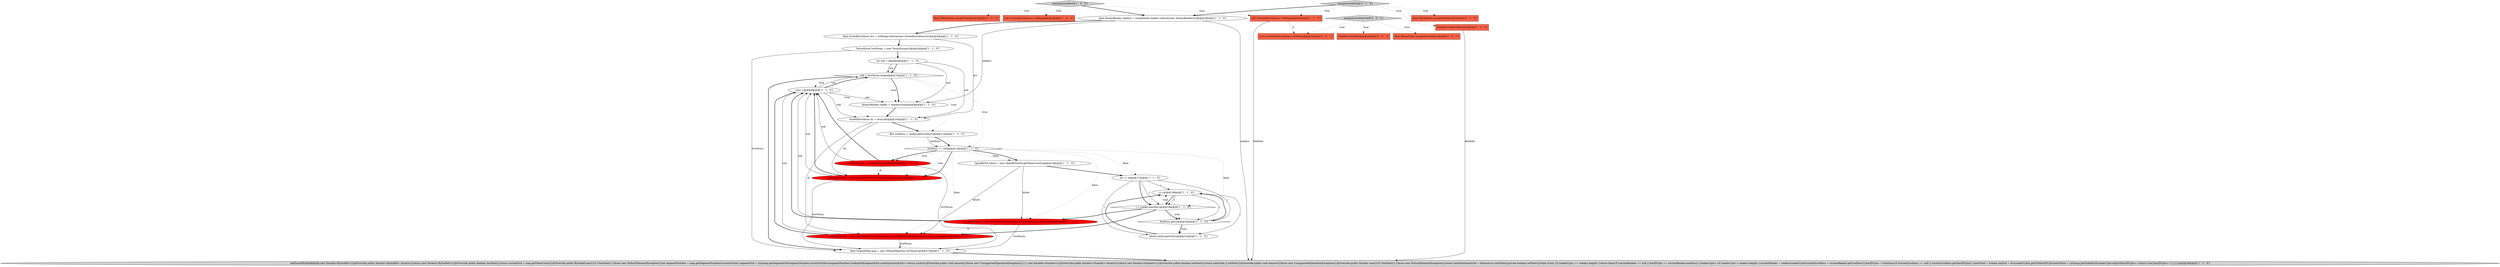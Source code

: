 digraph {
16 [style = filled, label = "sub < liveTerms.length@@@7@@@['1', '1', '0']", fillcolor = white, shape = diamond image = "AAA0AAABBB1BBB"];
4 [style = filled, label = "int i = 0@@@17@@@['1', '1', '0']", fillcolor = white, shape = ellipse image = "AAA0AAABBB1BBB"];
5 [style = filled, label = "i++@@@19@@@['1', '1', '0']", fillcolor = white, shape = ellipse image = "AAA0AAABBB1BBB"];
30 [style = filled, label = "final MergeState mergeState@@@2@@@['0', '0', '1']", fillcolor = tomato, shape = box image = "AAA0AAABBB3BBB"];
12 [style = filled, label = "sub++@@@8@@@['1', '1', '0']", fillcolor = white, shape = ellipse image = "AAA0AAABBB1BBB"];
13 [style = filled, label = "OpenBitSet bitset = new OpenBitSet(dv.getValueCount())@@@16@@@['1', '1', '0']", fillcolor = white, shape = ellipse image = "AAA0AAABBB1BBB"];
9 [style = filled, label = "AtomicReader reader = readers(sub(@@@9@@@['1', '1', '0']", fillcolor = white, shape = ellipse image = "AAA0AAABBB1BBB"];
17 [style = filled, label = "liveTerms(sub( = new BitsFilteredTermsEnum(dv.termsEnum(),bitset)@@@24@@@['1', '0', '0']", fillcolor = red, shape = ellipse image = "AAA1AAABBB1BBB"];
2 [style = filled, label = "bitset.set(dv.getOrd(i))@@@21@@@['1', '1', '0']", fillcolor = white, shape = ellipse image = "AAA0AAABBB1BBB"];
10 [style = filled, label = "i < reader.maxDoc()@@@18@@@['1', '1', '0']", fillcolor = white, shape = diamond image = "AAA0AAABBB1BBB"];
21 [style = filled, label = "TermsEnum liveTerms = new TermsEnum((((@@@5@@@['1', '1', '0']", fillcolor = white, shape = ellipse image = "AAA0AAABBB1BBB"];
18 [style = filled, label = "liveTerms(sub( = dv.termsEnum()@@@13@@@['1', '0', '0']", fillcolor = red, shape = ellipse image = "AAA1AAABBB1BBB"];
20 [style = filled, label = "liveDocs == null@@@12@@@['1', '1', '0']", fillcolor = white, shape = diamond image = "AAA0AAABBB1BBB"];
22 [style = filled, label = "addSortedField(fieldInfo,new Iterable<BytesRef>(){@Override public Iterator<BytesRef> iterator(){return new Iterator<BytesRef>(){@Override public boolean hasNext(){return currentOrd < map.getValueCount()}@Override public BytesRef next(){if (!hasNext()) {throw new NoSuchElementException()}int segmentNumber = map.getSegmentNumber(currentOrd)int segmentOrd = (int)map.getSegmentOrd(segmentNumber,currentOrd)dvs(segmentNumber(.lookupOrd(segmentOrd,scratch)currentOrd++return scratch}@Override public void remove(){throw new UnsupportedOperationException()}}}},new Iterable<Number>(){@Override public Iterator<Number> iterator(){return new Iterator<Number>(){@Override public boolean hasNext(){return nextIsSet || setNext()}@Override public void remove(){throw new UnsupportedOperationException()}@Override public Number next(){if (!hasNext()) {throw new NoSuchElementException()}assert nextIsSetnextIsSet = falsereturn nextValue}private boolean setNext(){while (true) {if (readerUpto == readers.length) {return false}if (currentReader == null || docIDUpto == currentReader.maxDoc()) {readerUpto++if (readerUpto < readers.length) {currentReader = readers(readerUpto(currentLiveDocs = currentReader.getLiveDocs()}docIDUpto = 0continue}if (currentLiveDocs == null || currentLiveDocs.get(docIDUpto)) {nextIsSet = trueint segOrd = dvs(readerUpto(.getOrd(docIDUpto)nextValue = (int)map.getGlobalOrd(readerUpto,segOrd)docIDUpto++return true}docIDUpto++}}}}})@@@28@@@['1', '1', '0']", fillcolor = lightgray, shape = ellipse image = "AAA0AAABBB1BBB"];
11 [style = filled, label = "mergeSortedField['1', '0', '0']", fillcolor = lightgray, shape = diamond image = "AAA0AAABBB1BBB"];
8 [style = filled, label = "int sub = 0@@@6@@@['1', '1', '0']", fillcolor = white, shape = ellipse image = "AAA0AAABBB1BBB"];
7 [style = filled, label = "List<SortedDocValues> toMerge@@@2@@@['1', '0', '0']", fillcolor = tomato, shape = box image = "AAA0AAABBB1BBB"];
3 [style = filled, label = "SortedDocValues dv = dvs(sub(@@@10@@@['1', '1', '0']", fillcolor = white, shape = ellipse image = "AAA0AAABBB1BBB"];
29 [style = filled, label = "FieldInfo fieldInfo@@@2@@@['0', '0', '1']", fillcolor = tomato, shape = box image = "AAA0AAABBB3BBB"];
31 [style = filled, label = "List<SortedSetDocValues> toMerge@@@2@@@['0', '0', '1']", fillcolor = tomato, shape = box image = "AAA0AAABBB3BBB"];
19 [style = filled, label = "final AtomicReader readers = mergeState.readers.toArray(new AtomicReader(((()@@@3@@@['1', '1', '0']", fillcolor = white, shape = ellipse image = "AAA0AAABBB1BBB"];
27 [style = filled, label = "mergeSortedField['0', '1', '0']", fillcolor = lightgray, shape = diamond image = "AAA0AAABBB2BBB"];
23 [style = filled, label = "List<SortedDocValues> toMerge@@@2@@@['1', '1', '0']", fillcolor = tomato, shape = box image = "AAA0AAABBB1BBB"];
24 [style = filled, label = "FieldInfo fieldInfo@@@2@@@['0', '1', '0']", fillcolor = tomato, shape = box image = "AAA0AAABBB2BBB"];
14 [style = filled, label = "final SortedDocValues dvs = toMerge.toArray(new SortedDocValues(((()@@@4@@@['1', '1', '0']", fillcolor = white, shape = ellipse image = "AAA0AAABBB1BBB"];
28 [style = filled, label = "liveTerms(sub( = new SortedDocValuesTermsEnum(dv)@@@13@@@['0', '1', '0']", fillcolor = red, shape = ellipse image = "AAA1AAABBB2BBB"];
6 [style = filled, label = "final OrdinalMap map = new OrdinalMap(this,liveTerms)@@@27@@@['1', '1', '0']", fillcolor = white, shape = ellipse image = "AAA0AAABBB1BBB"];
26 [style = filled, label = "final MergeState mergeState@@@2@@@['0', '1', '0']", fillcolor = tomato, shape = box image = "AAA0AAABBB2BBB"];
25 [style = filled, label = "liveTerms(sub( = new BitsFilteredTermsEnum(new SortedDocValuesTermsEnum(dv),bitset)@@@24@@@['0', '1', '0']", fillcolor = red, shape = ellipse image = "AAA1AAABBB2BBB"];
15 [style = filled, label = "Bits liveDocs = reader.getLiveDocs()@@@11@@@['1', '1', '0']", fillcolor = white, shape = ellipse image = "AAA0AAABBB1BBB"];
32 [style = filled, label = "mergeSortedSetField['0', '0', '1']", fillcolor = lightgray, shape = diamond image = "AAA0AAABBB3BBB"];
0 [style = filled, label = "final MergeState mergeState@@@2@@@['1', '0', '0']", fillcolor = tomato, shape = box image = "AAA0AAABBB1BBB"];
1 [style = filled, label = "liveDocs.get(i)@@@20@@@['1', '1', '0']", fillcolor = white, shape = diamond image = "AAA0AAABBB1BBB"];
1->5 [style = bold, label=""];
8->16 [style = bold, label=""];
16->9 [style = dotted, label="true"];
6->22 [style = bold, label=""];
18->6 [style = solid, label="liveTerms"];
3->25 [style = solid, label="dv"];
21->8 [style = bold, label=""];
4->1 [style = solid, label="i"];
20->17 [style = dotted, label="false"];
16->20 [style = dotted, label="true"];
27->23 [style = dotted, label="true"];
10->17 [style = bold, label=""];
4->2 [style = solid, label="i"];
13->17 [style = solid, label="bitset"];
25->12 [style = solid, label="sub"];
15->20 [style = bold, label=""];
11->0 [style = dotted, label="true"];
18->12 [style = solid, label="sub"];
32->30 [style = dotted, label="true"];
20->18 [style = dotted, label="true"];
27->19 [style = bold, label=""];
20->13 [style = dotted, label="false"];
10->1 [style = dotted, label="true"];
8->9 [style = solid, label="sub"];
16->9 [style = bold, label=""];
15->20 [style = solid, label="liveDocs"];
11->7 [style = dotted, label="true"];
5->10 [style = bold, label=""];
3->28 [style = solid, label="dv"];
17->12 [style = solid, label="sub"];
16->6 [style = bold, label=""];
23->31 [style = dashed, label="0"];
18->12 [style = bold, label=""];
27->24 [style = dotted, label="true"];
20->18 [style = bold, label=""];
28->6 [style = solid, label="liveTerms"];
10->25 [style = bold, label=""];
19->9 [style = solid, label="readers"];
20->25 [style = dotted, label="false"];
10->1 [style = bold, label=""];
5->10 [style = solid, label="i"];
14->21 [style = bold, label=""];
32->31 [style = dotted, label="true"];
12->9 [style = solid, label="sub"];
4->10 [style = bold, label=""];
14->3 [style = solid, label="dvs"];
20->13 [style = bold, label=""];
8->3 [style = solid, label="sub"];
5->2 [style = solid, label="i"];
12->16 [style = solid, label="sub"];
4->5 [style = solid, label="i"];
28->12 [style = bold, label=""];
17->25 [style = dashed, label="0"];
25->6 [style = solid, label="liveTerms"];
17->12 [style = bold, label=""];
20->4 [style = dotted, label="false"];
19->14 [style = bold, label=""];
18->28 [style = dashed, label="0"];
9->3 [style = bold, label=""];
1->2 [style = bold, label=""];
32->29 [style = dotted, label="true"];
21->6 [style = solid, label="liveTerms"];
2->5 [style = bold, label=""];
16->15 [style = dotted, label="true"];
16->12 [style = dotted, label="true"];
27->26 [style = dotted, label="true"];
20->28 [style = bold, label=""];
11->23 [style = dotted, label="true"];
3->15 [style = bold, label=""];
12->16 [style = bold, label=""];
5->1 [style = solid, label="i"];
11->19 [style = bold, label=""];
10->5 [style = dotted, label="true"];
16->3 [style = dotted, label="true"];
19->22 [style = solid, label="readers"];
12->3 [style = solid, label="sub"];
20->10 [style = dotted, label="false"];
25->12 [style = bold, label=""];
20->28 [style = dotted, label="true"];
17->6 [style = solid, label="liveTerms"];
24->22 [style = solid, label="fieldInfo"];
13->25 [style = solid, label="bitset"];
23->22 [style = solid, label="fieldInfo"];
4->10 [style = solid, label="i"];
1->2 [style = dotted, label="true"];
8->16 [style = solid, label="sub"];
13->4 [style = bold, label=""];
28->12 [style = solid, label="sub"];
}

